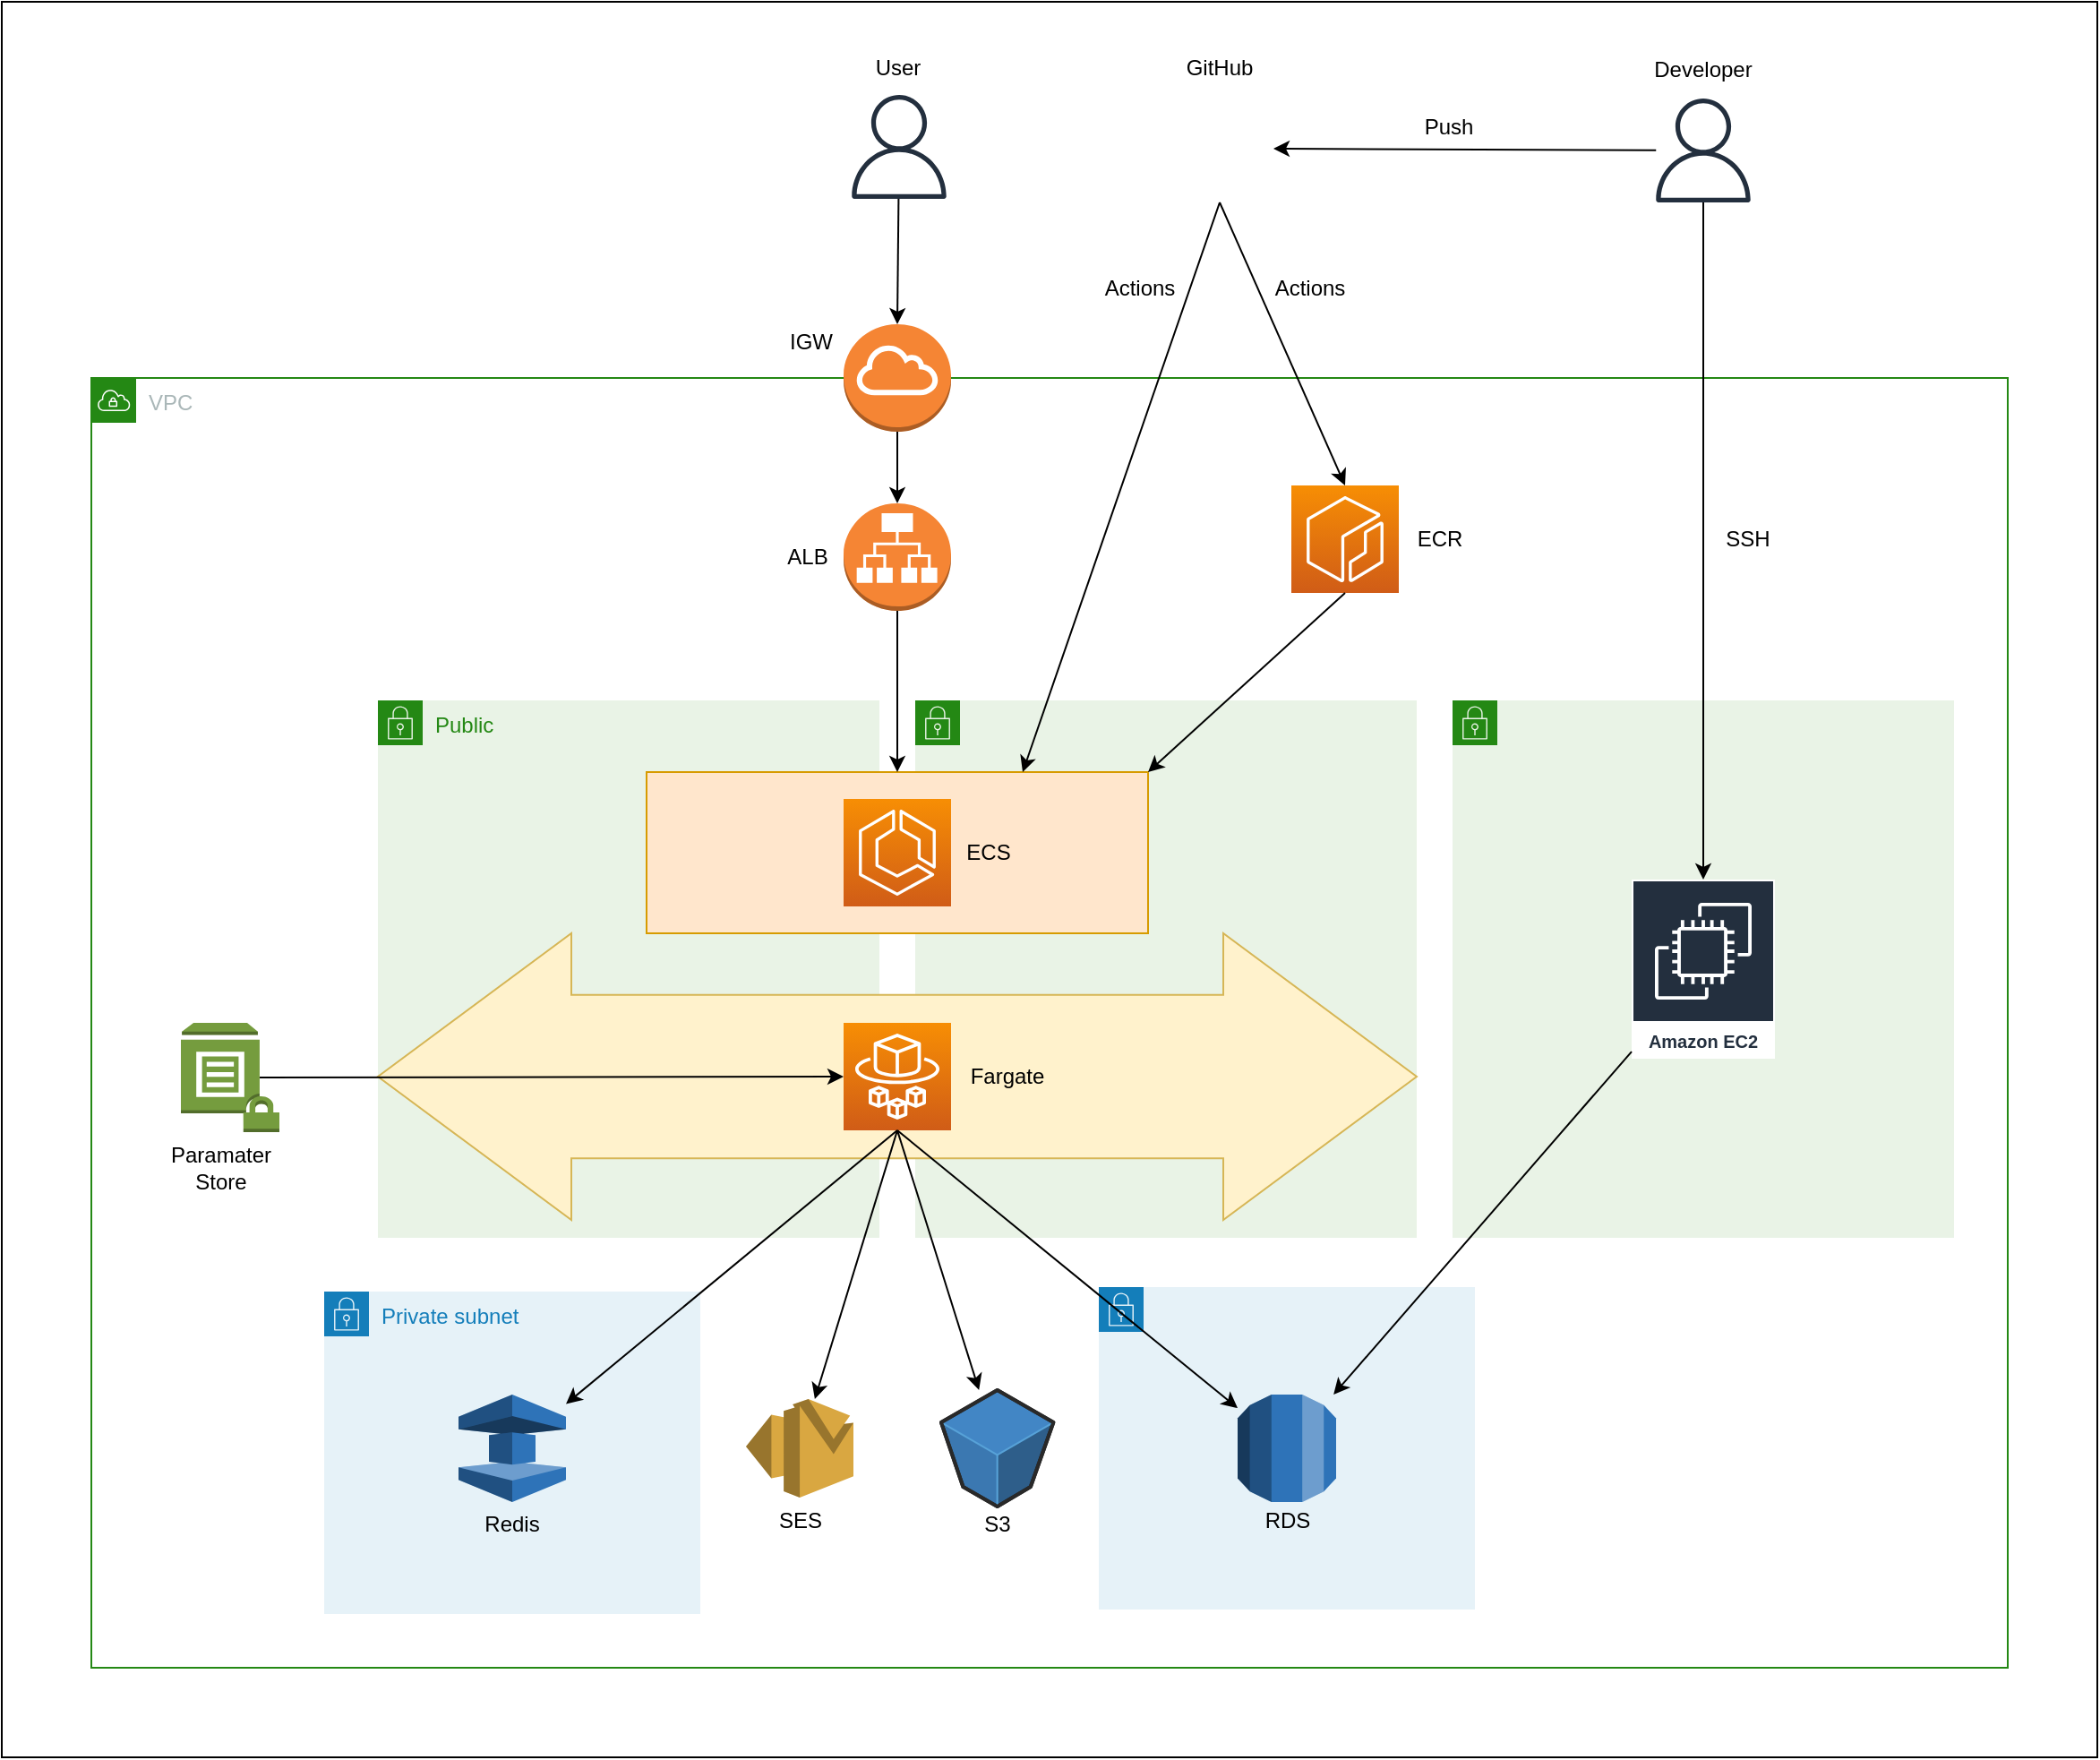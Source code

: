 <mxfile version="14.5.1" type="github">
  <diagram id="KH8JhNhi_A5-QYTr_9D7" name="Page-1">
    <mxGraphModel dx="1554" dy="2083" grid="1" gridSize="10" guides="1" tooltips="1" connect="1" arrows="1" fold="1" page="1" pageScale="1" pageWidth="827" pageHeight="1169" math="0" shadow="0">
      <root>
        <mxCell id="0" />
        <mxCell id="1" parent="0" />
        <mxCell id="-GHg7m4gNGXPEJ0wWLsm-81" value="" style="rounded=0;whiteSpace=wrap;html=1;" parent="1" vertex="1">
          <mxGeometry x="60" y="-150" width="1170" height="980" as="geometry" />
        </mxCell>
        <mxCell id="-GHg7m4gNGXPEJ0wWLsm-25" value="" style="rounded=0;whiteSpace=wrap;html=1;" parent="1" vertex="1">
          <mxGeometry x="110" y="60" width="1070" height="720" as="geometry" />
        </mxCell>
        <mxCell id="-GHg7m4gNGXPEJ0wWLsm-1" value="VPC" style="points=[[0,0],[0.25,0],[0.5,0],[0.75,0],[1,0],[1,0.25],[1,0.5],[1,0.75],[1,1],[0.75,1],[0.5,1],[0.25,1],[0,1],[0,0.75],[0,0.5],[0,0.25]];outlineConnect=0;gradientColor=none;html=1;whiteSpace=wrap;fontSize=12;fontStyle=0;shape=mxgraph.aws4.group;grIcon=mxgraph.aws4.group_vpc;strokeColor=#248814;fillColor=none;verticalAlign=top;align=left;spacingLeft=30;fontColor=#AAB7B8;dashed=0;" parent="1" vertex="1">
          <mxGeometry x="110" y="60" width="1070" height="720" as="geometry" />
        </mxCell>
        <mxCell id="-GHg7m4gNGXPEJ0wWLsm-2" value="" style="outlineConnect=0;dashed=0;verticalLabelPosition=bottom;verticalAlign=top;align=center;html=1;shape=mxgraph.aws3.internet_gateway;fillColor=#F58534;gradientColor=none;" parent="1" vertex="1">
          <mxGeometry x="530" y="30" width="60" height="60" as="geometry" />
        </mxCell>
        <mxCell id="-GHg7m4gNGXPEJ0wWLsm-6" value="" style="shape=image;html=1;verticalAlign=top;verticalLabelPosition=bottom;labelBackgroundColor=#ffffff;imageAspect=0;aspect=fixed;image=https://cdn0.iconfinder.com/data/icons/octicons/1024/mark-github-128.png" parent="1" vertex="1">
          <mxGeometry x="710" y="-98" width="60" height="60" as="geometry" />
        </mxCell>
        <mxCell id="-GHg7m4gNGXPEJ0wWLsm-7" value="" style="verticalLabelPosition=bottom;html=1;verticalAlign=top;strokeWidth=1;align=center;outlineConnect=0;dashed=0;outlineConnect=0;shape=mxgraph.aws3d.s3Bucket;fillColor=#4286c5;strokeColor=#57A2D8;aspect=fixed;" parent="1" vertex="1">
          <mxGeometry x="584.5" y="625" width="62.66" height="65" as="geometry" />
        </mxCell>
        <mxCell id="-GHg7m4gNGXPEJ0wWLsm-8" value="" style="outlineConnect=0;dashed=0;verticalLabelPosition=bottom;verticalAlign=top;align=center;html=1;shape=mxgraph.aws3.ses;fillColor=#D9A741;gradientColor=none;" parent="1" vertex="1">
          <mxGeometry x="475.5" y="630" width="60" height="55" as="geometry" />
        </mxCell>
        <mxCell id="-GHg7m4gNGXPEJ0wWLsm-12" value="" style="points=[[0,0],[0.25,0],[0.5,0],[0.75,0],[1,0],[1,0.25],[1,0.5],[1,0.75],[1,1],[0.75,1],[0.5,1],[0.25,1],[0,1],[0,0.75],[0,0.5],[0,0.25]];outlineConnect=0;gradientColor=none;html=1;whiteSpace=wrap;fontSize=12;fontStyle=0;shape=mxgraph.aws4.group;grIcon=mxgraph.aws4.group_security_group;grStroke=0;strokeColor=#147EBA;fillColor=#E6F2F8;verticalAlign=top;align=left;spacingLeft=30;fontColor=#147EBA;dashed=0;" parent="1" vertex="1">
          <mxGeometry x="672.5" y="567.5" width="210" height="180" as="geometry" />
        </mxCell>
        <mxCell id="-GHg7m4gNGXPEJ0wWLsm-13" value="Public" style="points=[[0,0],[0.25,0],[0.5,0],[0.75,0],[1,0],[1,0.25],[1,0.5],[1,0.75],[1,1],[0.75,1],[0.5,1],[0.25,1],[0,1],[0,0.75],[0,0.5],[0,0.25]];outlineConnect=0;gradientColor=none;html=1;whiteSpace=wrap;fontSize=12;fontStyle=0;shape=mxgraph.aws4.group;grIcon=mxgraph.aws4.group_security_group;grStroke=0;strokeColor=#248814;fillColor=#E9F3E6;verticalAlign=top;align=left;spacingLeft=30;fontColor=#248814;dashed=0;" parent="1" vertex="1">
          <mxGeometry x="270" y="240" width="280" height="300" as="geometry" />
        </mxCell>
        <mxCell id="-GHg7m4gNGXPEJ0wWLsm-14" value="" style="points=[[0,0],[0.25,0],[0.5,0],[0.75,0],[1,0],[1,0.25],[1,0.5],[1,0.75],[1,1],[0.75,1],[0.5,1],[0.25,1],[0,1],[0,0.75],[0,0.5],[0,0.25]];outlineConnect=0;gradientColor=none;html=1;whiteSpace=wrap;fontSize=12;fontStyle=0;shape=mxgraph.aws4.group;grIcon=mxgraph.aws4.group_security_group;grStroke=0;strokeColor=#248814;fillColor=#E9F3E6;verticalAlign=top;align=left;spacingLeft=30;fontColor=#248814;dashed=0;" parent="1" vertex="1">
          <mxGeometry x="570" y="240" width="280" height="300" as="geometry" />
        </mxCell>
        <mxCell id="-GHg7m4gNGXPEJ0wWLsm-19" value="" style="html=1;shadow=0;dashed=0;align=center;verticalAlign=middle;shape=mxgraph.arrows2.twoWayArrow;dy=0.43;dx=108;fillColor=#fff2cc;strokeColor=#d6b656;" parent="1" vertex="1">
          <mxGeometry x="270" y="370" width="580" height="160" as="geometry" />
        </mxCell>
        <mxCell id="-GHg7m4gNGXPEJ0wWLsm-4" value="" style="points=[[0,0,0],[0.25,0,0],[0.5,0,0],[0.75,0,0],[1,0,0],[0,1,0],[0.25,1,0],[0.5,1,0],[0.75,1,0],[1,1,0],[0,0.25,0],[0,0.5,0],[0,0.75,0],[1,0.25,0],[1,0.5,0],[1,0.75,0]];outlineConnect=0;fontColor=#232F3E;gradientColor=#F78E04;gradientDirection=north;fillColor=#D05C17;strokeColor=#ffffff;dashed=0;verticalLabelPosition=bottom;verticalAlign=top;align=center;html=1;fontSize=12;fontStyle=0;aspect=fixed;shape=mxgraph.aws4.resourceIcon;resIcon=mxgraph.aws4.fargate;" parent="1" vertex="1">
          <mxGeometry x="530" y="420" width="60" height="60" as="geometry" />
        </mxCell>
        <mxCell id="-GHg7m4gNGXPEJ0wWLsm-5" value="" style="points=[[0,0,0],[0.25,0,0],[0.5,0,0],[0.75,0,0],[1,0,0],[0,1,0],[0.25,1,0],[0.5,1,0],[0.75,1,0],[1,1,0],[0,0.25,0],[0,0.5,0],[0,0.75,0],[1,0.25,0],[1,0.5,0],[1,0.75,0]];outlineConnect=0;fontColor=#232F3E;gradientColor=#F78E04;gradientDirection=north;fillColor=#D05C17;strokeColor=#ffffff;dashed=0;verticalLabelPosition=bottom;verticalAlign=top;align=center;html=1;fontSize=12;fontStyle=0;aspect=fixed;shape=mxgraph.aws4.resourceIcon;resIcon=mxgraph.aws4.ecr;" parent="1" vertex="1">
          <mxGeometry x="780" y="120" width="60" height="60" as="geometry" />
        </mxCell>
        <mxCell id="-GHg7m4gNGXPEJ0wWLsm-22" value="Fargate" style="text;html=1;strokeColor=none;fillColor=none;align=center;verticalAlign=middle;whiteSpace=wrap;rounded=0;" parent="1" vertex="1">
          <mxGeometry x="592.66" y="440" width="57.34" height="20" as="geometry" />
        </mxCell>
        <mxCell id="-GHg7m4gNGXPEJ0wWLsm-9" value="" style="outlineConnect=0;dashed=0;verticalLabelPosition=bottom;verticalAlign=top;align=center;html=1;shape=mxgraph.aws3.rds;fillColor=#2E73B8;gradientColor=none;" parent="1" vertex="1">
          <mxGeometry x="750" y="627.5" width="55" height="60" as="geometry" />
        </mxCell>
        <mxCell id="-GHg7m4gNGXPEJ0wWLsm-24" value="Private subnet" style="points=[[0,0],[0.25,0],[0.5,0],[0.75,0],[1,0],[1,0.25],[1,0.5],[1,0.75],[1,1],[0.75,1],[0.5,1],[0.25,1],[0,1],[0,0.75],[0,0.5],[0,0.25]];outlineConnect=0;gradientColor=none;html=1;whiteSpace=wrap;fontSize=12;fontStyle=0;shape=mxgraph.aws4.group;grIcon=mxgraph.aws4.group_security_group;grStroke=0;strokeColor=#147EBA;fillColor=#E6F2F8;verticalAlign=top;align=left;spacingLeft=30;fontColor=#147EBA;dashed=0;" parent="1" vertex="1">
          <mxGeometry x="240" y="570" width="210" height="180" as="geometry" />
        </mxCell>
        <mxCell id="-GHg7m4gNGXPEJ0wWLsm-28" value="" style="outlineConnect=0;dashed=0;verticalLabelPosition=bottom;verticalAlign=top;align=center;html=1;shape=mxgraph.aws3.application_load_balancer;fillColor=#F58534;gradientColor=none;" parent="1" vertex="1">
          <mxGeometry x="530" y="130" width="60" height="60" as="geometry" />
        </mxCell>
        <mxCell id="-GHg7m4gNGXPEJ0wWLsm-30" value="" style="endArrow=classic;html=1;exitX=0.5;exitY=1;exitDx=0;exitDy=0;exitPerimeter=0;entryX=0.5;entryY=0;entryDx=0;entryDy=0;entryPerimeter=0;" parent="1" source="-GHg7m4gNGXPEJ0wWLsm-2" target="-GHg7m4gNGXPEJ0wWLsm-28" edge="1">
          <mxGeometry width="50" height="50" relative="1" as="geometry">
            <mxPoint x="640" y="330" as="sourcePoint" />
            <mxPoint x="690" y="280" as="targetPoint" />
          </mxGeometry>
        </mxCell>
        <mxCell id="-GHg7m4gNGXPEJ0wWLsm-34" value="" style="rounded=0;whiteSpace=wrap;html=1;fillColor=#ffe6cc;strokeColor=#d79b00;" parent="1" vertex="1">
          <mxGeometry x="420" y="280" width="280" height="90" as="geometry" />
        </mxCell>
        <mxCell id="-GHg7m4gNGXPEJ0wWLsm-26" value="" style="points=[[0,0,0],[0.25,0,0],[0.5,0,0],[0.75,0,0],[1,0,0],[0,1,0],[0.25,1,0],[0.5,1,0],[0.75,1,0],[1,1,0],[0,0.25,0],[0,0.5,0],[0,0.75,0],[1,0.25,0],[1,0.5,0],[1,0.75,0]];outlineConnect=0;fontColor=#232F3E;gradientColor=#F78E04;gradientDirection=north;fillColor=#D05C17;strokeColor=#ffffff;dashed=0;verticalLabelPosition=bottom;verticalAlign=top;align=center;html=1;fontSize=12;fontStyle=0;aspect=fixed;shape=mxgraph.aws4.resourceIcon;resIcon=mxgraph.aws4.ecs;" parent="1" vertex="1">
          <mxGeometry x="530" y="295" width="60" height="60" as="geometry" />
        </mxCell>
        <mxCell id="-GHg7m4gNGXPEJ0wWLsm-27" value="ECS" style="text;html=1;strokeColor=none;fillColor=none;align=center;verticalAlign=middle;whiteSpace=wrap;rounded=0;" parent="1" vertex="1">
          <mxGeometry x="591.33" y="315" width="40" height="20" as="geometry" />
        </mxCell>
        <mxCell id="-GHg7m4gNGXPEJ0wWLsm-38" value="" style="endArrow=classic;html=1;exitX=0.5;exitY=1;exitDx=0;exitDy=0;exitPerimeter=0;entryX=0.5;entryY=0;entryDx=0;entryDy=0;" parent="1" source="-GHg7m4gNGXPEJ0wWLsm-28" target="-GHg7m4gNGXPEJ0wWLsm-34" edge="1">
          <mxGeometry width="50" height="50" relative="1" as="geometry">
            <mxPoint x="410" y="220" as="sourcePoint" />
            <mxPoint x="460" y="170" as="targetPoint" />
          </mxGeometry>
        </mxCell>
        <mxCell id="-GHg7m4gNGXPEJ0wWLsm-39" value="" style="endArrow=classic;html=1;exitX=0.5;exitY=1;exitDx=0;exitDy=0;entryX=0.5;entryY=0;entryDx=0;entryDy=0;entryPerimeter=0;" parent="1" source="-GHg7m4gNGXPEJ0wWLsm-6" target="-GHg7m4gNGXPEJ0wWLsm-5" edge="1">
          <mxGeometry width="50" height="50" relative="1" as="geometry">
            <mxPoint x="780" y="160" as="sourcePoint" />
            <mxPoint x="830" y="110" as="targetPoint" />
          </mxGeometry>
        </mxCell>
        <mxCell id="-GHg7m4gNGXPEJ0wWLsm-40" value="" style="endArrow=classic;html=1;" parent="1" target="-GHg7m4gNGXPEJ0wWLsm-65" edge="1">
          <mxGeometry width="50" height="50" relative="1" as="geometry">
            <mxPoint x="560" y="480" as="sourcePoint" />
            <mxPoint x="334.76" y="637.607" as="targetPoint" />
          </mxGeometry>
        </mxCell>
        <mxCell id="-GHg7m4gNGXPEJ0wWLsm-41" value="" style="endArrow=classic;html=1;exitX=0.5;exitY=1;exitDx=0;exitDy=0;exitPerimeter=0;" parent="1" source="-GHg7m4gNGXPEJ0wWLsm-4" target="-GHg7m4gNGXPEJ0wWLsm-8" edge="1">
          <mxGeometry width="50" height="50" relative="1" as="geometry">
            <mxPoint x="560" y="490" as="sourcePoint" />
            <mxPoint x="570" y="580" as="targetPoint" />
          </mxGeometry>
        </mxCell>
        <mxCell id="-GHg7m4gNGXPEJ0wWLsm-42" value="" style="endArrow=classic;html=1;exitX=0.5;exitY=1;exitDx=0;exitDy=0;exitPerimeter=0;" parent="1" source="-GHg7m4gNGXPEJ0wWLsm-4" target="-GHg7m4gNGXPEJ0wWLsm-7" edge="1">
          <mxGeometry width="50" height="50" relative="1" as="geometry">
            <mxPoint x="560" y="490" as="sourcePoint" />
            <mxPoint x="650" y="540" as="targetPoint" />
          </mxGeometry>
        </mxCell>
        <mxCell id="-GHg7m4gNGXPEJ0wWLsm-43" value="" style="endArrow=classic;html=1;" parent="1" target="-GHg7m4gNGXPEJ0wWLsm-9" edge="1">
          <mxGeometry width="50" height="50" relative="1" as="geometry">
            <mxPoint x="560" y="480" as="sourcePoint" />
            <mxPoint x="720" y="560" as="targetPoint" />
          </mxGeometry>
        </mxCell>
        <mxCell id="-GHg7m4gNGXPEJ0wWLsm-44" value="" style="endArrow=classic;html=1;exitX=0.5;exitY=1;exitDx=0;exitDy=0;entryX=0.75;entryY=0;entryDx=0;entryDy=0;" parent="1" source="-GHg7m4gNGXPEJ0wWLsm-6" target="-GHg7m4gNGXPEJ0wWLsm-34" edge="1">
          <mxGeometry width="50" height="50" relative="1" as="geometry">
            <mxPoint x="640" y="230" as="sourcePoint" />
            <mxPoint x="690" y="180" as="targetPoint" />
          </mxGeometry>
        </mxCell>
        <mxCell id="-GHg7m4gNGXPEJ0wWLsm-45" value="" style="endArrow=classic;html=1;exitX=0.5;exitY=1;exitDx=0;exitDy=0;exitPerimeter=0;entryX=1;entryY=0;entryDx=0;entryDy=0;" parent="1" source="-GHg7m4gNGXPEJ0wWLsm-5" target="-GHg7m4gNGXPEJ0wWLsm-34" edge="1">
          <mxGeometry width="50" height="50" relative="1" as="geometry">
            <mxPoint x="730" y="330" as="sourcePoint" />
            <mxPoint x="780" y="280" as="targetPoint" />
          </mxGeometry>
        </mxCell>
        <mxCell id="-GHg7m4gNGXPEJ0wWLsm-47" value="ECR" style="text;html=1;strokeColor=none;fillColor=none;align=center;verticalAlign=middle;whiteSpace=wrap;rounded=0;" parent="1" vertex="1">
          <mxGeometry x="842.5" y="140" width="40" height="20" as="geometry" />
        </mxCell>
        <mxCell id="-GHg7m4gNGXPEJ0wWLsm-48" value="ALB" style="text;html=1;strokeColor=none;fillColor=none;align=center;verticalAlign=middle;whiteSpace=wrap;rounded=0;" parent="1" vertex="1">
          <mxGeometry x="490" y="150" width="40" height="20" as="geometry" />
        </mxCell>
        <mxCell id="-GHg7m4gNGXPEJ0wWLsm-53" value="" style="outlineConnect=0;fontColor=#232F3E;gradientColor=none;fillColor=#232F3E;strokeColor=none;dashed=0;verticalLabelPosition=bottom;verticalAlign=top;align=center;html=1;fontSize=12;fontStyle=0;aspect=fixed;pointerEvents=1;shape=mxgraph.aws4.user;" parent="1" vertex="1">
          <mxGeometry x="532" y="-98" width="58" height="58" as="geometry" />
        </mxCell>
        <mxCell id="-GHg7m4gNGXPEJ0wWLsm-54" value="" style="outlineConnect=0;fontColor=#232F3E;gradientColor=none;fillColor=#232F3E;strokeColor=none;dashed=0;verticalLabelPosition=bottom;verticalAlign=top;align=center;html=1;fontSize=12;fontStyle=0;aspect=fixed;pointerEvents=1;shape=mxgraph.aws4.user;" parent="1" vertex="1">
          <mxGeometry x="981" y="-96" width="58" height="58" as="geometry" />
        </mxCell>
        <mxCell id="-GHg7m4gNGXPEJ0wWLsm-55" value="User" style="text;html=1;strokeColor=none;fillColor=none;align=center;verticalAlign=middle;whiteSpace=wrap;rounded=0;" parent="1" vertex="1">
          <mxGeometry x="535.5" y="-128" width="49" height="30" as="geometry" />
        </mxCell>
        <mxCell id="-GHg7m4gNGXPEJ0wWLsm-56" value="Developer" style="text;html=1;strokeColor=none;fillColor=none;align=center;verticalAlign=middle;whiteSpace=wrap;rounded=0;" parent="1" vertex="1">
          <mxGeometry x="972.25" y="-127" width="75.5" height="30" as="geometry" />
        </mxCell>
        <mxCell id="-GHg7m4gNGXPEJ0wWLsm-58" value="" style="endArrow=classic;html=1;entryX=1;entryY=0.5;entryDx=0;entryDy=0;" parent="1" source="-GHg7m4gNGXPEJ0wWLsm-54" target="-GHg7m4gNGXPEJ0wWLsm-6" edge="1">
          <mxGeometry width="50" height="50" relative="1" as="geometry">
            <mxPoint x="640" y="330" as="sourcePoint" />
            <mxPoint x="690" y="280" as="targetPoint" />
          </mxGeometry>
        </mxCell>
        <mxCell id="-GHg7m4gNGXPEJ0wWLsm-59" value="" style="endArrow=classic;html=1;entryX=0.5;entryY=0;entryDx=0;entryDy=0;entryPerimeter=0;" parent="1" source="-GHg7m4gNGXPEJ0wWLsm-53" target="-GHg7m4gNGXPEJ0wWLsm-2" edge="1">
          <mxGeometry width="50" height="50" relative="1" as="geometry">
            <mxPoint x="350" y="-20" as="sourcePoint" />
            <mxPoint x="400" y="-70" as="targetPoint" />
          </mxGeometry>
        </mxCell>
        <mxCell id="-GHg7m4gNGXPEJ0wWLsm-62" value="IGW" style="text;html=1;strokeColor=none;fillColor=none;align=center;verticalAlign=middle;whiteSpace=wrap;rounded=0;" parent="1" vertex="1">
          <mxGeometry x="492" y="30" width="40" height="20" as="geometry" />
        </mxCell>
        <mxCell id="-GHg7m4gNGXPEJ0wWLsm-64" value="Redis" style="text;html=1;strokeColor=none;fillColor=none;align=center;verticalAlign=middle;whiteSpace=wrap;rounded=0;" parent="1" vertex="1">
          <mxGeometry x="325" y="690" width="40" height="20" as="geometry" />
        </mxCell>
        <mxCell id="-GHg7m4gNGXPEJ0wWLsm-65" value="" style="outlineConnect=0;dashed=0;verticalLabelPosition=bottom;verticalAlign=top;align=center;html=1;shape=mxgraph.aws3.elasticache;fillColor=#2E73B8;gradientColor=none;" parent="1" vertex="1">
          <mxGeometry x="315" y="627.5" width="60" height="60" as="geometry" />
        </mxCell>
        <mxCell id="-GHg7m4gNGXPEJ0wWLsm-66" value="RDS" style="text;html=1;strokeColor=none;fillColor=none;align=center;verticalAlign=middle;whiteSpace=wrap;rounded=0;" parent="1" vertex="1">
          <mxGeometry x="757.5" y="687.5" width="40" height="20" as="geometry" />
        </mxCell>
        <mxCell id="-GHg7m4gNGXPEJ0wWLsm-67" value="S3" style="text;html=1;strokeColor=none;fillColor=none;align=center;verticalAlign=middle;whiteSpace=wrap;rounded=0;" parent="1" vertex="1">
          <mxGeometry x="595.83" y="690" width="40" height="20" as="geometry" />
        </mxCell>
        <mxCell id="-GHg7m4gNGXPEJ0wWLsm-68" value="SES" style="text;html=1;strokeColor=none;fillColor=none;align=center;verticalAlign=middle;whiteSpace=wrap;rounded=0;" parent="1" vertex="1">
          <mxGeometry x="485.5" y="687.5" width="40" height="20" as="geometry" />
        </mxCell>
        <mxCell id="-GHg7m4gNGXPEJ0wWLsm-69" value="GitHub" style="text;html=1;strokeColor=none;fillColor=none;align=center;verticalAlign=middle;whiteSpace=wrap;rounded=0;" parent="1" vertex="1">
          <mxGeometry x="702.25" y="-128" width="75.5" height="30" as="geometry" />
        </mxCell>
        <mxCell id="-GHg7m4gNGXPEJ0wWLsm-70" value="Actions" style="text;html=1;strokeColor=none;fillColor=none;align=center;verticalAlign=middle;whiteSpace=wrap;rounded=0;" parent="1" vertex="1">
          <mxGeometry x="759.5" width="60.5" height="20" as="geometry" />
        </mxCell>
        <mxCell id="-GHg7m4gNGXPEJ0wWLsm-71" value="Actions" style="text;html=1;strokeColor=none;fillColor=none;align=center;verticalAlign=middle;whiteSpace=wrap;rounded=0;" parent="1" vertex="1">
          <mxGeometry x="670" width="50.5" height="20" as="geometry" />
        </mxCell>
        <mxCell id="-GHg7m4gNGXPEJ0wWLsm-72" value="" style="points=[[0,0],[0.25,0],[0.5,0],[0.75,0],[1,0],[1,0.25],[1,0.5],[1,0.75],[1,1],[0.75,1],[0.5,1],[0.25,1],[0,1],[0,0.75],[0,0.5],[0,0.25]];outlineConnect=0;gradientColor=none;html=1;whiteSpace=wrap;fontSize=12;fontStyle=0;shape=mxgraph.aws4.group;grIcon=mxgraph.aws4.group_security_group;grStroke=0;strokeColor=#248814;fillColor=#E9F3E6;verticalAlign=top;align=left;spacingLeft=30;fontColor=#248814;dashed=0;" parent="1" vertex="1">
          <mxGeometry x="870" y="240" width="280" height="300" as="geometry" />
        </mxCell>
        <mxCell id="-GHg7m4gNGXPEJ0wWLsm-73" value="Amazon EC2" style="outlineConnect=0;fontColor=#232F3E;gradientColor=none;strokeColor=#ffffff;fillColor=#232F3E;dashed=0;verticalLabelPosition=middle;verticalAlign=bottom;align=center;html=1;whiteSpace=wrap;fontSize=10;fontStyle=1;spacing=3;shape=mxgraph.aws4.productIcon;prIcon=mxgraph.aws4.ec2;" parent="1" vertex="1">
          <mxGeometry x="970" y="340" width="80" height="100" as="geometry" />
        </mxCell>
        <mxCell id="-GHg7m4gNGXPEJ0wWLsm-74" value="" style="endArrow=classic;html=1;" parent="1" source="-GHg7m4gNGXPEJ0wWLsm-54" target="-GHg7m4gNGXPEJ0wWLsm-73" edge="1">
          <mxGeometry width="50" height="50" relative="1" as="geometry">
            <mxPoint x="1100" y="50" as="sourcePoint" />
            <mxPoint x="1150" as="targetPoint" />
          </mxGeometry>
        </mxCell>
        <mxCell id="-GHg7m4gNGXPEJ0wWLsm-75" value="" style="endArrow=classic;html=1;" parent="1" source="-GHg7m4gNGXPEJ0wWLsm-73" target="-GHg7m4gNGXPEJ0wWLsm-9" edge="1">
          <mxGeometry width="50" height="50" relative="1" as="geometry">
            <mxPoint x="1000" y="680" as="sourcePoint" />
            <mxPoint x="1050" y="630" as="targetPoint" />
          </mxGeometry>
        </mxCell>
        <mxCell id="-GHg7m4gNGXPEJ0wWLsm-76" value="SSH" style="text;html=1;strokeColor=none;fillColor=none;align=center;verticalAlign=middle;whiteSpace=wrap;rounded=0;" parent="1" vertex="1">
          <mxGeometry x="1010" y="140" width="50" height="20" as="geometry" />
        </mxCell>
        <mxCell id="-GHg7m4gNGXPEJ0wWLsm-77" value="Push" style="text;html=1;strokeColor=none;fillColor=none;align=center;verticalAlign=middle;whiteSpace=wrap;rounded=0;" parent="1" vertex="1">
          <mxGeometry x="842.5" y="-90" width="50" height="20" as="geometry" />
        </mxCell>
        <mxCell id="-GHg7m4gNGXPEJ0wWLsm-78" value="" style="outlineConnect=0;dashed=0;verticalLabelPosition=bottom;verticalAlign=top;align=center;html=1;shape=mxgraph.aws3.parameter_store;fillColor=#759C3E;gradientColor=none;" parent="1" vertex="1">
          <mxGeometry x="160" y="420" width="55" height="61" as="geometry" />
        </mxCell>
        <mxCell id="-GHg7m4gNGXPEJ0wWLsm-79" value="" style="endArrow=classic;html=1;exitX=0.8;exitY=0.5;exitDx=0;exitDy=0;exitPerimeter=0;entryX=0;entryY=0.5;entryDx=0;entryDy=0;entryPerimeter=0;" parent="1" source="-GHg7m4gNGXPEJ0wWLsm-78" target="-GHg7m4gNGXPEJ0wWLsm-4" edge="1">
          <mxGeometry width="50" height="50" relative="1" as="geometry">
            <mxPoint x="370" y="470" as="sourcePoint" />
            <mxPoint x="420" y="420" as="targetPoint" />
          </mxGeometry>
        </mxCell>
        <mxCell id="-GHg7m4gNGXPEJ0wWLsm-80" value="Paramater Store" style="text;html=1;strokeColor=none;fillColor=none;align=center;verticalAlign=middle;whiteSpace=wrap;rounded=0;" parent="1" vertex="1">
          <mxGeometry x="160" y="481" width="45" height="40" as="geometry" />
        </mxCell>
      </root>
    </mxGraphModel>
  </diagram>
</mxfile>
